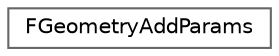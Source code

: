 digraph "Graphical Class Hierarchy"
{
 // INTERACTIVE_SVG=YES
 // LATEX_PDF_SIZE
  bgcolor="transparent";
  edge [fontname=Helvetica,fontsize=10,labelfontname=Helvetica,labelfontsize=10];
  node [fontname=Helvetica,fontsize=10,shape=box,height=0.2,width=0.4];
  rankdir="LR";
  Node0 [id="Node000000",label="FGeometryAddParams",height=0.2,width=0.4,color="grey40", fillcolor="white", style="filled",URL="$d6/d76/structFGeometryAddParams.html",tooltip=" "];
}
